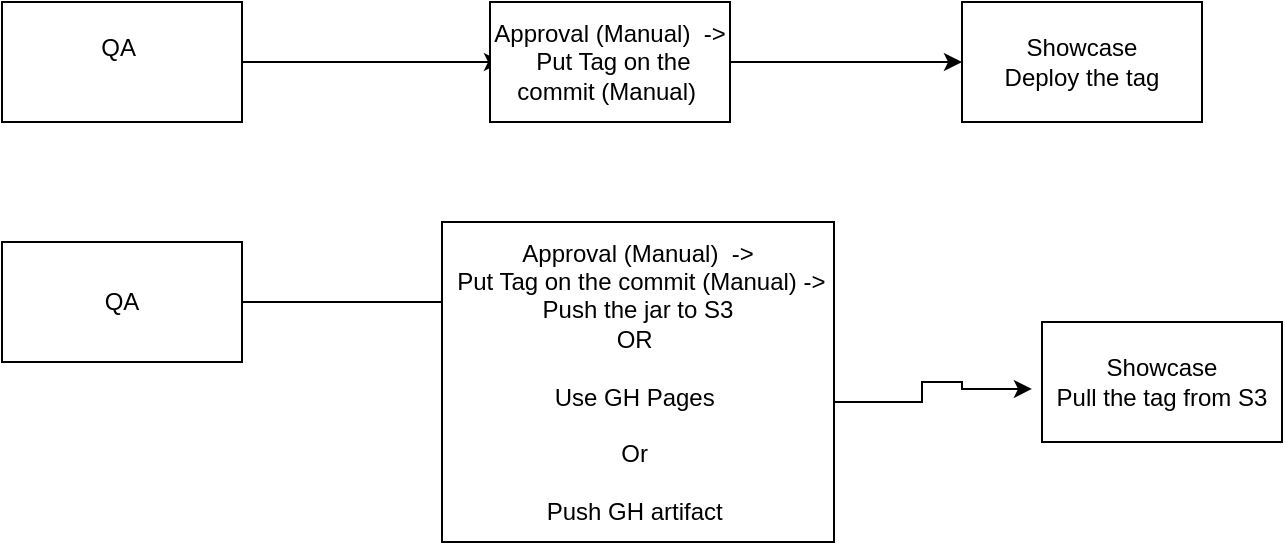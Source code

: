 <mxfile version="20.8.19" type="github">
  <diagram name="Page-1" id="yHqdBd0pj_aPX8kguWVa">
    <mxGraphModel dx="1035" dy="689" grid="1" gridSize="10" guides="1" tooltips="1" connect="1" arrows="1" fold="1" page="1" pageScale="1" pageWidth="827" pageHeight="1169" math="0" shadow="0">
      <root>
        <mxCell id="0" />
        <mxCell id="1" parent="0" />
        <mxCell id="CvUKT5107kWklErnXSAj-2" style="edgeStyle=orthogonalEdgeStyle;rounded=0;orthogonalLoop=1;jettySize=auto;html=1;" edge="1" parent="1" source="CvUKT5107kWklErnXSAj-1">
          <mxGeometry relative="1" as="geometry">
            <mxPoint x="360" y="240" as="targetPoint" />
          </mxGeometry>
        </mxCell>
        <mxCell id="CvUKT5107kWklErnXSAj-1" value="QA&amp;nbsp;&lt;br&gt;&amp;nbsp;&amp;nbsp;" style="rounded=0;whiteSpace=wrap;html=1;" vertex="1" parent="1">
          <mxGeometry x="110" y="210" width="120" height="60" as="geometry" />
        </mxCell>
        <mxCell id="CvUKT5107kWklErnXSAj-4" style="edgeStyle=orthogonalEdgeStyle;rounded=0;orthogonalLoop=1;jettySize=auto;html=1;" edge="1" parent="1" source="CvUKT5107kWklErnXSAj-3">
          <mxGeometry relative="1" as="geometry">
            <mxPoint x="590" y="240" as="targetPoint" />
          </mxGeometry>
        </mxCell>
        <mxCell id="CvUKT5107kWklErnXSAj-3" value="Approval (Manual)&amp;nbsp; -&amp;gt;&lt;br&gt;&amp;nbsp;Put Tag on the commit (Manual)&amp;nbsp;" style="rounded=0;whiteSpace=wrap;html=1;" vertex="1" parent="1">
          <mxGeometry x="354" y="210" width="120" height="60" as="geometry" />
        </mxCell>
        <mxCell id="CvUKT5107kWklErnXSAj-5" value="Showcase&lt;br&gt;Deploy the tag" style="rounded=0;whiteSpace=wrap;html=1;" vertex="1" parent="1">
          <mxGeometry x="590" y="210" width="120" height="60" as="geometry" />
        </mxCell>
        <mxCell id="CvUKT5107kWklErnXSAj-7" style="edgeStyle=orthogonalEdgeStyle;rounded=0;orthogonalLoop=1;jettySize=auto;html=1;" edge="1" parent="1" source="CvUKT5107kWklErnXSAj-8">
          <mxGeometry relative="1" as="geometry">
            <mxPoint x="360" y="360" as="targetPoint" />
          </mxGeometry>
        </mxCell>
        <mxCell id="CvUKT5107kWklErnXSAj-8" value="&amp;nbsp;QA&amp;nbsp;" style="rounded=0;whiteSpace=wrap;html=1;" vertex="1" parent="1">
          <mxGeometry x="110" y="330" width="120" height="60" as="geometry" />
        </mxCell>
        <mxCell id="CvUKT5107kWklErnXSAj-9" style="edgeStyle=orthogonalEdgeStyle;rounded=0;orthogonalLoop=1;jettySize=auto;html=1;entryX=-0.042;entryY=0.558;entryDx=0;entryDy=0;entryPerimeter=0;" edge="1" parent="1" source="CvUKT5107kWklErnXSAj-10" target="CvUKT5107kWklErnXSAj-11">
          <mxGeometry relative="1" as="geometry">
            <mxPoint x="590" y="360" as="targetPoint" />
            <Array as="points">
              <mxPoint x="570" y="410" />
              <mxPoint x="570" y="400" />
              <mxPoint x="590" y="400" />
              <mxPoint x="590" y="404" />
            </Array>
          </mxGeometry>
        </mxCell>
        <mxCell id="CvUKT5107kWklErnXSAj-10" value="Approval (Manual)&amp;nbsp; -&amp;gt;&lt;br style=&quot;border-color: var(--border-color);&quot;&gt;&amp;nbsp;Put Tag on the commit (Manual) -&amp;gt; Push the jar to S3&lt;br&gt;OR&amp;nbsp;&lt;br&gt;&lt;br&gt;Use GH Pages&amp;nbsp;&lt;br&gt;&lt;br&gt;Or&amp;nbsp;&lt;br&gt;&lt;br&gt;Push GH artifact&amp;nbsp;" style="rounded=0;whiteSpace=wrap;html=1;" vertex="1" parent="1">
          <mxGeometry x="330" y="320" width="196" height="160" as="geometry" />
        </mxCell>
        <mxCell id="CvUKT5107kWklErnXSAj-11" value="Showcase&lt;br&gt;Pull the tag from S3" style="rounded=0;whiteSpace=wrap;html=1;" vertex="1" parent="1">
          <mxGeometry x="630" y="370" width="120" height="60" as="geometry" />
        </mxCell>
      </root>
    </mxGraphModel>
  </diagram>
</mxfile>
